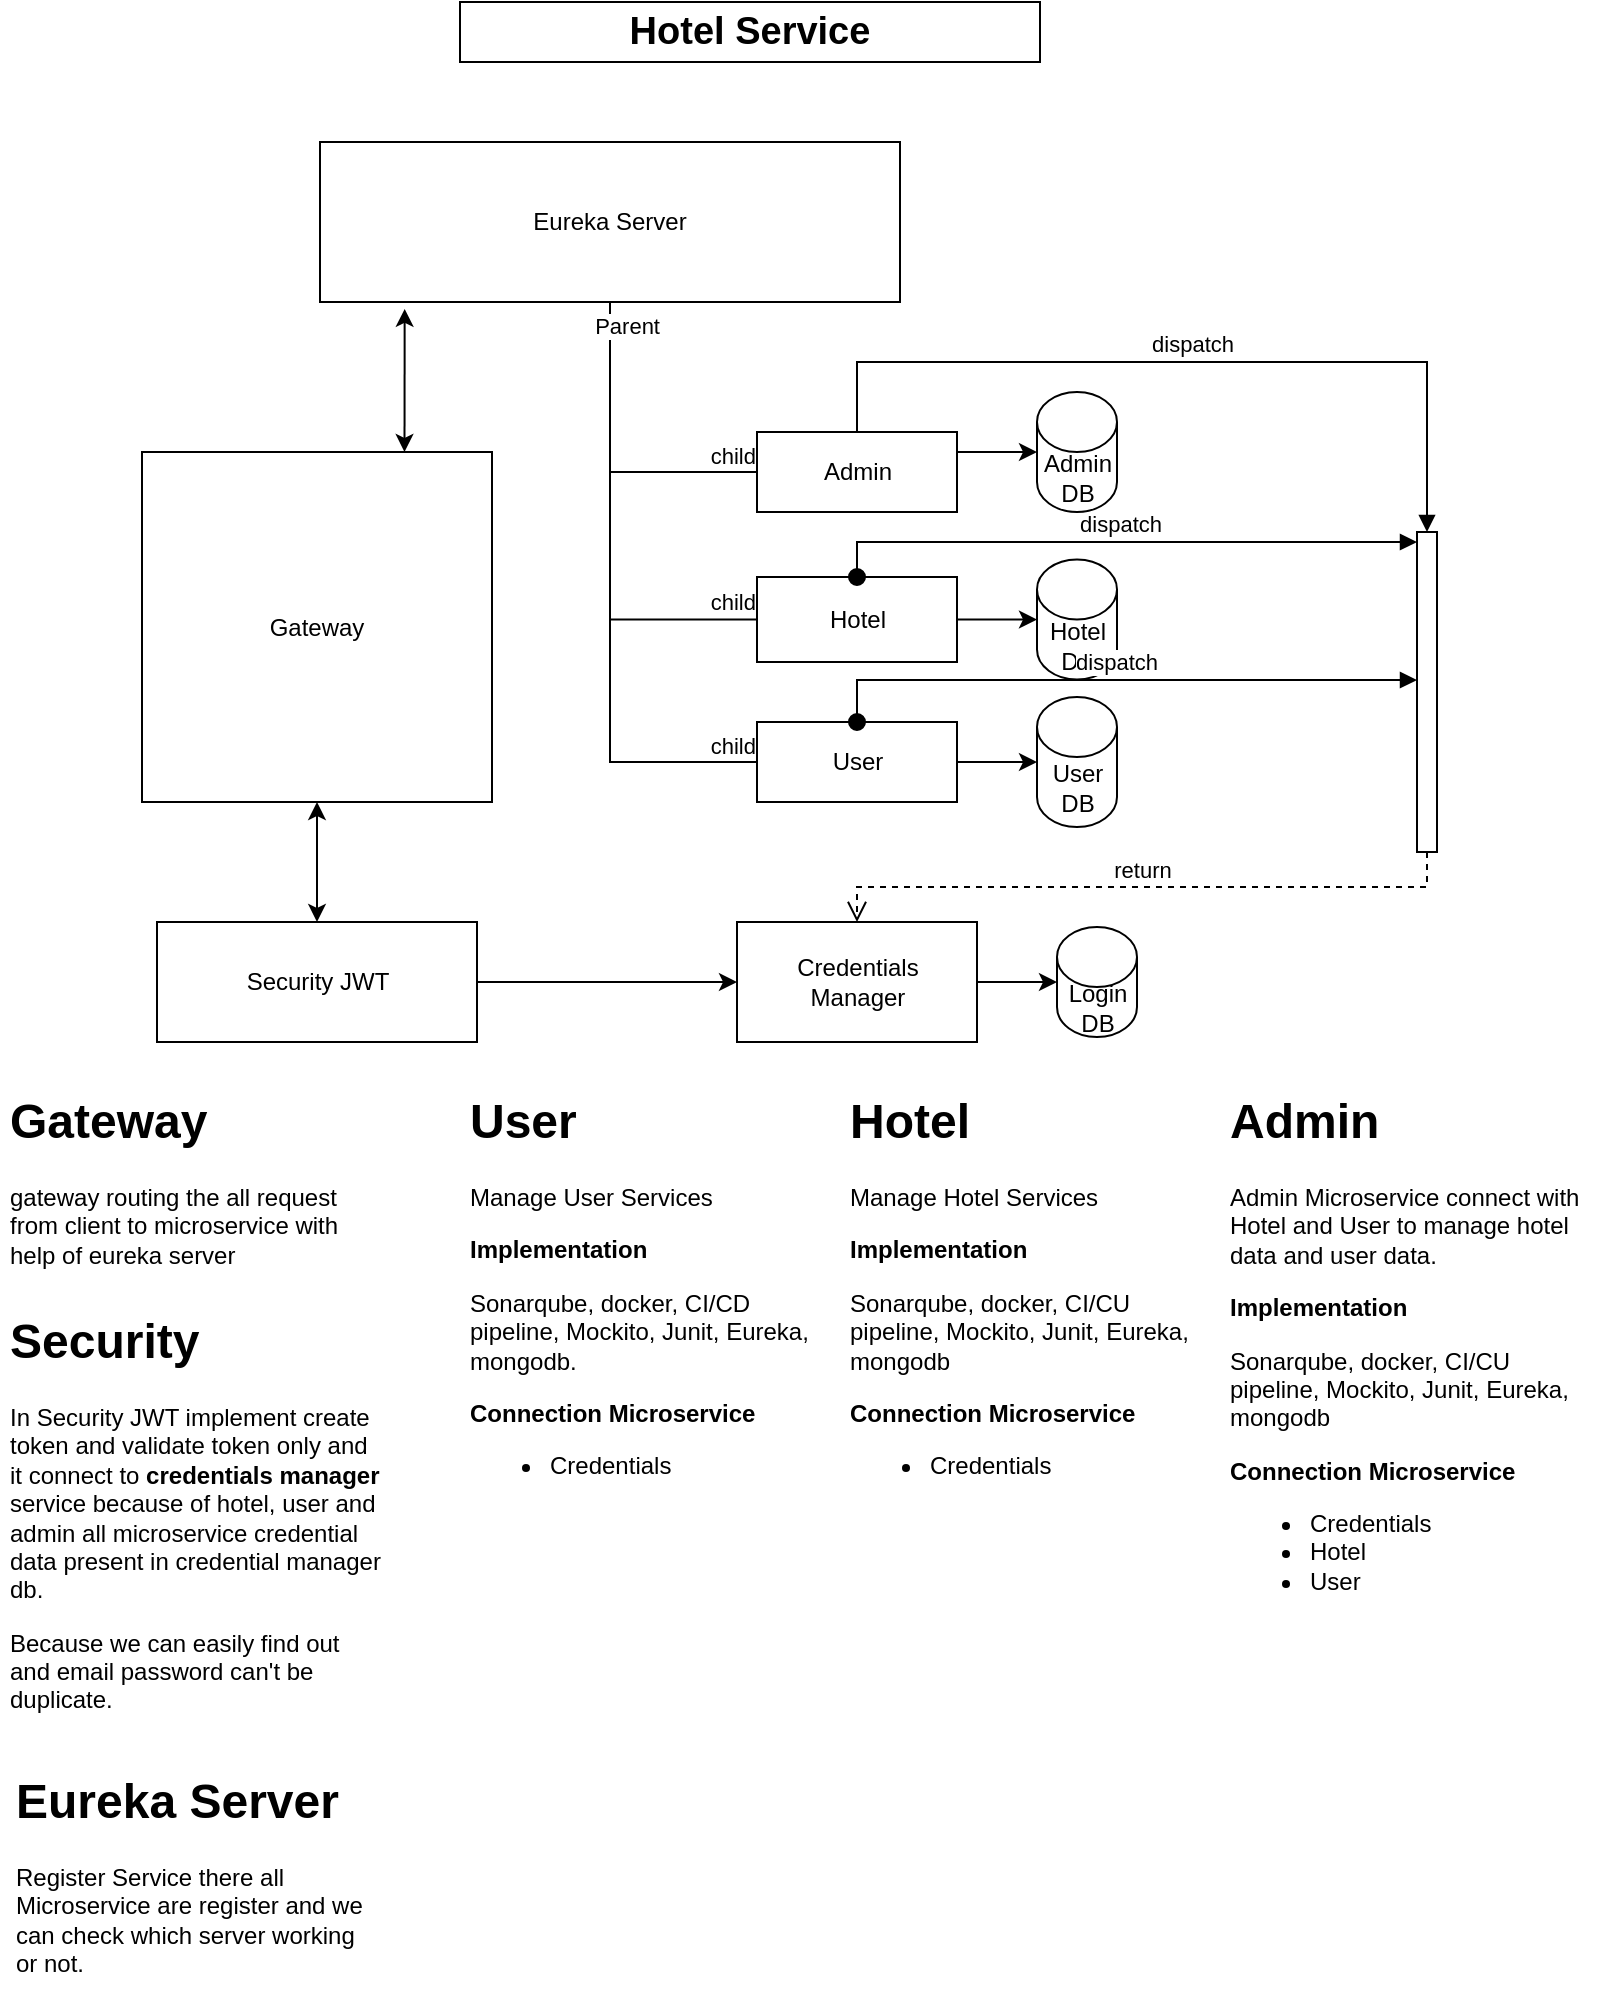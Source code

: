 <mxfile version="21.3.2" type="github">
  <diagram name="Page-1" id="zJ9mpb9FcX2JbpjDQztF">
    <mxGraphModel dx="1050" dy="541" grid="1" gridSize="10" guides="1" tooltips="1" connect="1" arrows="1" fold="1" page="1" pageScale="1" pageWidth="850" pageHeight="1100" math="0" shadow="0">
      <root>
        <mxCell id="0" />
        <mxCell id="1" parent="0" />
        <mxCell id="lN6oGEisXA3MA-B1Hms9-3" value="Gateway" style="whiteSpace=wrap;html=1;aspect=fixed;" vertex="1" parent="1">
          <mxGeometry x="101" y="255" width="175" height="175" as="geometry" />
        </mxCell>
        <mxCell id="lN6oGEisXA3MA-B1Hms9-4" value="Security JWT" style="whiteSpace=wrap;html=1;" vertex="1" parent="1">
          <mxGeometry x="108.5" y="490" width="160" height="60" as="geometry" />
        </mxCell>
        <mxCell id="lN6oGEisXA3MA-B1Hms9-7" value="" style="endArrow=classic;startArrow=classic;html=1;rounded=0;entryX=0.5;entryY=1;entryDx=0;entryDy=0;exitX=0.5;exitY=0;exitDx=0;exitDy=0;" edge="1" parent="1" source="lN6oGEisXA3MA-B1Hms9-4" target="lN6oGEisXA3MA-B1Hms9-3">
          <mxGeometry width="50" height="50" relative="1" as="geometry">
            <mxPoint x="148.5" y="485" as="sourcePoint" />
            <mxPoint x="198.5" y="435" as="targetPoint" />
          </mxGeometry>
        </mxCell>
        <mxCell id="lN6oGEisXA3MA-B1Hms9-12" value="Hotel" style="rounded=0;whiteSpace=wrap;html=1;" vertex="1" parent="1">
          <mxGeometry x="408.5" y="317.5" width="100" height="42.5" as="geometry" />
        </mxCell>
        <mxCell id="lN6oGEisXA3MA-B1Hms9-13" value="User" style="rounded=0;whiteSpace=wrap;html=1;" vertex="1" parent="1">
          <mxGeometry x="408.5" y="390" width="100" height="40" as="geometry" />
        </mxCell>
        <mxCell id="lN6oGEisXA3MA-B1Hms9-14" value="Credentials&lt;br&gt;Manager" style="rounded=0;whiteSpace=wrap;html=1;" vertex="1" parent="1">
          <mxGeometry x="398.5" y="490" width="120" height="60" as="geometry" />
        </mxCell>
        <mxCell id="lN6oGEisXA3MA-B1Hms9-15" value="Hotel&lt;br&gt;DB" style="shape=cylinder3;whiteSpace=wrap;html=1;boundedLbl=1;backgroundOutline=1;size=15;" vertex="1" parent="1">
          <mxGeometry x="548.5" y="308.75" width="40" height="60" as="geometry" />
        </mxCell>
        <mxCell id="lN6oGEisXA3MA-B1Hms9-16" value="User&lt;br&gt;DB" style="shape=cylinder3;whiteSpace=wrap;html=1;boundedLbl=1;backgroundOutline=1;size=15;" vertex="1" parent="1">
          <mxGeometry x="548.5" y="377.5" width="40" height="65" as="geometry" />
        </mxCell>
        <mxCell id="lN6oGEisXA3MA-B1Hms9-17" value="Login DB" style="shape=cylinder3;whiteSpace=wrap;html=1;boundedLbl=1;backgroundOutline=1;size=15;" vertex="1" parent="1">
          <mxGeometry x="558.5" y="492.5" width="40" height="55" as="geometry" />
        </mxCell>
        <mxCell id="lN6oGEisXA3MA-B1Hms9-18" value="Hotel Service" style="text;html=1;strokeColor=default;fillColor=none;align=center;verticalAlign=middle;whiteSpace=wrap;rounded=0;fontStyle=1;fontSize=19;" vertex="1" parent="1">
          <mxGeometry x="260" y="30" width="290" height="30" as="geometry" />
        </mxCell>
        <mxCell id="lN6oGEisXA3MA-B1Hms9-29" value="" style="endArrow=classic;html=1;rounded=0;exitX=1;exitY=0.5;exitDx=0;exitDy=0;entryX=0;entryY=0.5;entryDx=0;entryDy=0;" edge="1" parent="1" source="lN6oGEisXA3MA-B1Hms9-4" target="lN6oGEisXA3MA-B1Hms9-14">
          <mxGeometry width="50" height="50" relative="1" as="geometry">
            <mxPoint x="278.5" y="515" as="sourcePoint" />
            <mxPoint x="328.5" y="465" as="targetPoint" />
          </mxGeometry>
        </mxCell>
        <mxCell id="lN6oGEisXA3MA-B1Hms9-30" value="" style="endArrow=classic;html=1;rounded=0;entryX=0;entryY=0.5;entryDx=0;entryDy=0;entryPerimeter=0;exitX=1;exitY=0.5;exitDx=0;exitDy=0;" edge="1" parent="1" source="lN6oGEisXA3MA-B1Hms9-12" target="lN6oGEisXA3MA-B1Hms9-15">
          <mxGeometry width="50" height="50" relative="1" as="geometry">
            <mxPoint x="538.5" y="325" as="sourcePoint" />
            <mxPoint x="588.5" y="275" as="targetPoint" />
          </mxGeometry>
        </mxCell>
        <mxCell id="lN6oGEisXA3MA-B1Hms9-31" value="" style="endArrow=classic;html=1;rounded=0;entryX=0;entryY=0.5;entryDx=0;entryDy=0;entryPerimeter=0;exitX=1;exitY=0.5;exitDx=0;exitDy=0;" edge="1" parent="1" source="lN6oGEisXA3MA-B1Hms9-13" target="lN6oGEisXA3MA-B1Hms9-16">
          <mxGeometry width="50" height="50" relative="1" as="geometry">
            <mxPoint x="508.5" y="370" as="sourcePoint" />
            <mxPoint x="558.5" y="320" as="targetPoint" />
          </mxGeometry>
        </mxCell>
        <mxCell id="lN6oGEisXA3MA-B1Hms9-32" value="" style="endArrow=classic;html=1;rounded=0;entryX=0;entryY=0.5;entryDx=0;entryDy=0;entryPerimeter=0;exitX=1;exitY=0.5;exitDx=0;exitDy=0;" edge="1" parent="1" source="lN6oGEisXA3MA-B1Hms9-14" target="lN6oGEisXA3MA-B1Hms9-17">
          <mxGeometry width="50" height="50" relative="1" as="geometry">
            <mxPoint x="538.5" y="505" as="sourcePoint" />
            <mxPoint x="588.5" y="455" as="targetPoint" />
          </mxGeometry>
        </mxCell>
        <mxCell id="lN6oGEisXA3MA-B1Hms9-35" value="Admin" style="rounded=0;whiteSpace=wrap;html=1;" vertex="1" parent="1">
          <mxGeometry x="408.5" y="245" width="100" height="40" as="geometry" />
        </mxCell>
        <mxCell id="lN6oGEisXA3MA-B1Hms9-41" value="" style="endArrow=none;html=1;edgeStyle=orthogonalEdgeStyle;rounded=0;exitX=0.5;exitY=1;exitDx=0;exitDy=0;entryX=0;entryY=0.5;entryDx=0;entryDy=0;" edge="1" parent="1" source="lN6oGEisXA3MA-B1Hms9-57" target="lN6oGEisXA3MA-B1Hms9-35">
          <mxGeometry relative="1" as="geometry">
            <mxPoint x="276" y="235" as="sourcePoint" />
            <mxPoint x="436" y="235" as="targetPoint" />
          </mxGeometry>
        </mxCell>
        <mxCell id="lN6oGEisXA3MA-B1Hms9-42" value="parent" style="edgeLabel;resizable=0;html=1;align=left;verticalAlign=bottom;" connectable="0" vertex="1" parent="lN6oGEisXA3MA-B1Hms9-41">
          <mxGeometry x="-1" relative="1" as="geometry" />
        </mxCell>
        <mxCell id="lN6oGEisXA3MA-B1Hms9-43" value="child" style="edgeLabel;resizable=0;html=1;align=right;verticalAlign=bottom;" connectable="0" vertex="1" parent="lN6oGEisXA3MA-B1Hms9-41">
          <mxGeometry x="1" relative="1" as="geometry" />
        </mxCell>
        <mxCell id="lN6oGEisXA3MA-B1Hms9-44" value="" style="endArrow=none;html=1;edgeStyle=orthogonalEdgeStyle;rounded=0;exitX=0.5;exitY=1;exitDx=0;exitDy=0;entryX=0;entryY=0.5;entryDx=0;entryDy=0;" edge="1" parent="1" source="lN6oGEisXA3MA-B1Hms9-57" target="lN6oGEisXA3MA-B1Hms9-12">
          <mxGeometry relative="1" as="geometry">
            <mxPoint x="338.5" y="315" as="sourcePoint" />
            <mxPoint x="498.5" y="315" as="targetPoint" />
          </mxGeometry>
        </mxCell>
        <mxCell id="lN6oGEisXA3MA-B1Hms9-46" value="child" style="edgeLabel;resizable=0;html=1;align=right;verticalAlign=bottom;" connectable="0" vertex="1" parent="lN6oGEisXA3MA-B1Hms9-44">
          <mxGeometry x="1" relative="1" as="geometry" />
        </mxCell>
        <mxCell id="lN6oGEisXA3MA-B1Hms9-47" value="" style="endArrow=none;html=1;edgeStyle=orthogonalEdgeStyle;rounded=0;exitX=0.5;exitY=1;exitDx=0;exitDy=0;entryX=0;entryY=0.5;entryDx=0;entryDy=0;" edge="1" parent="1" source="lN6oGEisXA3MA-B1Hms9-57" target="lN6oGEisXA3MA-B1Hms9-13">
          <mxGeometry relative="1" as="geometry">
            <mxPoint x="278.5" y="345" as="sourcePoint" />
            <mxPoint x="498.5" y="315" as="targetPoint" />
          </mxGeometry>
        </mxCell>
        <mxCell id="lN6oGEisXA3MA-B1Hms9-49" value="child" style="edgeLabel;resizable=0;html=1;align=right;verticalAlign=bottom;" connectable="0" vertex="1" parent="lN6oGEisXA3MA-B1Hms9-47">
          <mxGeometry x="1" relative="1" as="geometry" />
        </mxCell>
        <mxCell id="lN6oGEisXA3MA-B1Hms9-51" value="" style="html=1;points=[];perimeter=orthogonalPerimeter;outlineConnect=0;targetShapes=umlLifeline;portConstraint=eastwest;newEdgeStyle={&quot;edgeStyle&quot;:&quot;elbowEdgeStyle&quot;,&quot;elbow&quot;:&quot;vertical&quot;,&quot;curved&quot;:0,&quot;rounded&quot;:0};" vertex="1" parent="1">
          <mxGeometry x="738.5" y="295" width="10" height="160" as="geometry" />
        </mxCell>
        <mxCell id="lN6oGEisXA3MA-B1Hms9-52" value="dispatch" style="html=1;verticalAlign=bottom;endArrow=block;edgeStyle=elbowEdgeStyle;elbow=vertical;curved=0;rounded=0;exitX=0.5;exitY=0;exitDx=0;exitDy=0;" edge="1" target="lN6oGEisXA3MA-B1Hms9-51" parent="1" source="lN6oGEisXA3MA-B1Hms9-35">
          <mxGeometry relative="1" as="geometry">
            <mxPoint x="588.5" y="195" as="sourcePoint" />
            <Array as="points">
              <mxPoint x="530" y="210" />
              <mxPoint x="618.5" y="255" />
            </Array>
          </mxGeometry>
        </mxCell>
        <mxCell id="lN6oGEisXA3MA-B1Hms9-53" value="return" style="html=1;verticalAlign=bottom;endArrow=open;dashed=1;endSize=8;edgeStyle=elbowEdgeStyle;elbow=vertical;curved=0;rounded=0;entryX=0.5;entryY=0;entryDx=0;entryDy=0;" edge="1" source="lN6oGEisXA3MA-B1Hms9-51" parent="1" target="lN6oGEisXA3MA-B1Hms9-14">
          <mxGeometry relative="1" as="geometry">
            <mxPoint x="678.5" y="505" as="targetPoint" />
            <Array as="points" />
          </mxGeometry>
        </mxCell>
        <mxCell id="lN6oGEisXA3MA-B1Hms9-54" value="dispatch" style="html=1;verticalAlign=bottom;startArrow=oval;startFill=1;endArrow=block;startSize=8;edgeStyle=elbowEdgeStyle;elbow=vertical;curved=0;rounded=0;exitX=0.5;exitY=0;exitDx=0;exitDy=0;" edge="1" parent="1" source="lN6oGEisXA3MA-B1Hms9-12" target="lN6oGEisXA3MA-B1Hms9-51">
          <mxGeometry width="60" relative="1" as="geometry">
            <mxPoint x="388.5" y="315" as="sourcePoint" />
            <mxPoint x="448.5" y="315" as="targetPoint" />
            <Array as="points">
              <mxPoint x="670" y="300" />
              <mxPoint x="628.5" y="295" />
            </Array>
          </mxGeometry>
        </mxCell>
        <mxCell id="lN6oGEisXA3MA-B1Hms9-56" value="dispatch" style="html=1;verticalAlign=bottom;startArrow=oval;startFill=1;endArrow=block;startSize=8;edgeStyle=elbowEdgeStyle;elbow=vertical;curved=0;rounded=0;exitX=0.5;exitY=0;exitDx=0;exitDy=0;" edge="1" parent="1" source="lN6oGEisXA3MA-B1Hms9-13" target="lN6oGEisXA3MA-B1Hms9-51">
          <mxGeometry width="60" relative="1" as="geometry">
            <mxPoint x="608.5" y="368.75" as="sourcePoint" />
            <mxPoint x="708.5" y="355" as="targetPoint" />
            <Array as="points">
              <mxPoint x="518.5" y="369" />
            </Array>
          </mxGeometry>
        </mxCell>
        <mxCell id="lN6oGEisXA3MA-B1Hms9-57" value="Eureka Server" style="html=1;whiteSpace=wrap;" vertex="1" parent="1">
          <mxGeometry x="190" y="100" width="290" height="80" as="geometry" />
        </mxCell>
        <mxCell id="lN6oGEisXA3MA-B1Hms9-58" value="Parent" style="edgeLabel;resizable=0;html=1;align=right;verticalAlign=bottom;" connectable="0" vertex="1" parent="1">
          <mxGeometry x="360" y="200" as="geometry" />
        </mxCell>
        <mxCell id="lN6oGEisXA3MA-B1Hms9-59" value="" style="endArrow=classic;startArrow=classic;html=1;rounded=0;entryX=0.146;entryY=1.043;entryDx=0;entryDy=0;entryPerimeter=0;exitX=0.75;exitY=0;exitDx=0;exitDy=0;" edge="1" parent="1" source="lN6oGEisXA3MA-B1Hms9-3" target="lN6oGEisXA3MA-B1Hms9-57">
          <mxGeometry width="50" height="50" relative="1" as="geometry">
            <mxPoint x="230" y="250" as="sourcePoint" />
            <mxPoint x="280" y="200" as="targetPoint" />
          </mxGeometry>
        </mxCell>
        <mxCell id="lN6oGEisXA3MA-B1Hms9-60" value="Admin DB" style="shape=cylinder3;whiteSpace=wrap;html=1;boundedLbl=1;backgroundOutline=1;size=15;" vertex="1" parent="1">
          <mxGeometry x="548.5" y="225" width="40" height="60" as="geometry" />
        </mxCell>
        <mxCell id="lN6oGEisXA3MA-B1Hms9-62" value="" style="endArrow=classic;html=1;rounded=0;entryX=0;entryY=0.5;entryDx=0;entryDy=0;entryPerimeter=0;exitX=1;exitY=0.25;exitDx=0;exitDy=0;" edge="1" parent="1" source="lN6oGEisXA3MA-B1Hms9-35" target="lN6oGEisXA3MA-B1Hms9-60">
          <mxGeometry width="50" height="50" relative="1" as="geometry">
            <mxPoint x="400" y="310" as="sourcePoint" />
            <mxPoint x="450" y="260" as="targetPoint" />
          </mxGeometry>
        </mxCell>
        <mxCell id="lN6oGEisXA3MA-B1Hms9-63" value="&lt;h1&gt;Gateway&lt;/h1&gt;&lt;p&gt;gateway routing the all request from client to microservice with help of eureka server&lt;/p&gt;" style="text;html=1;strokeColor=none;fillColor=none;spacing=5;spacingTop=-20;whiteSpace=wrap;overflow=hidden;rounded=0;" vertex="1" parent="1">
          <mxGeometry x="30" y="570" width="196" height="100" as="geometry" />
        </mxCell>
        <mxCell id="lN6oGEisXA3MA-B1Hms9-64" value="&lt;h1&gt;Security&amp;nbsp;&lt;/h1&gt;&lt;p&gt;In Security JWT implement create token and validate token only and it connect to &lt;b&gt;credentials manager&lt;/b&gt; service because of hotel, user and admin all microservice credential data present in credential manager db.&amp;nbsp;&lt;/p&gt;&lt;p&gt;Because we can easily find out and email password can&#39;t be duplicate.&amp;nbsp;&lt;/p&gt;" style="text;html=1;strokeColor=none;fillColor=none;spacing=5;spacingTop=-20;whiteSpace=wrap;overflow=hidden;rounded=0;" vertex="1" parent="1">
          <mxGeometry x="30" y="680" width="196" height="210" as="geometry" />
        </mxCell>
        <mxCell id="lN6oGEisXA3MA-B1Hms9-65" value="&lt;h1&gt;Eureka Server&lt;/h1&gt;&lt;p&gt;Register Service there all Microservice are register and we can check which server working or not.&lt;/p&gt;" style="text;html=1;strokeColor=none;fillColor=none;spacing=5;spacingTop=-20;whiteSpace=wrap;overflow=hidden;rounded=0;" vertex="1" parent="1">
          <mxGeometry x="33" y="910" width="190" height="120" as="geometry" />
        </mxCell>
        <mxCell id="lN6oGEisXA3MA-B1Hms9-66" value="&lt;h1&gt;Admin&lt;/h1&gt;&lt;p&gt;Admin Microservice connect with Hotel and User to manage hotel data and user data.&lt;/p&gt;&lt;p&gt;&lt;b&gt;Implementation&lt;/b&gt;&lt;/p&gt;&lt;p&gt;Sonarqube, docker, CI/CU pipeline, Mockito, Junit, Eureka, mongodb&lt;br&gt;&lt;/p&gt;&lt;p&gt;&lt;b&gt;Connection Microservice&lt;/b&gt;&lt;/p&gt;&lt;p&gt;&lt;/p&gt;&lt;ul&gt;&lt;li&gt;Credentials&lt;/li&gt;&lt;li&gt;Hotel&lt;/li&gt;&lt;li&gt;User&lt;/li&gt;&lt;/ul&gt;&lt;p&gt;&lt;/p&gt;" style="text;html=1;strokeColor=none;fillColor=none;spacing=5;spacingTop=-20;whiteSpace=wrap;overflow=hidden;rounded=0;" vertex="1" parent="1">
          <mxGeometry x="640" y="570" width="190" height="300" as="geometry" />
        </mxCell>
        <mxCell id="lN6oGEisXA3MA-B1Hms9-67" value="&lt;h1&gt;Hotel&lt;/h1&gt;&lt;p&gt;Manage Hotel Services&lt;/p&gt;&lt;p&gt;&lt;b&gt;Implementation&lt;/b&gt;&lt;/p&gt;&lt;p&gt;Sonarqube, docker, CI/CU pipeline, Mockito, Junit, Eureka, mongodb&lt;/p&gt;&lt;p&gt;&lt;b&gt;Connection Microservice&lt;/b&gt;&lt;/p&gt;&lt;p&gt;&lt;/p&gt;&lt;ul&gt;&lt;li&gt;Credentials&lt;/li&gt;&lt;/ul&gt;&lt;p&gt;&lt;/p&gt;" style="text;html=1;strokeColor=none;fillColor=none;spacing=5;spacingTop=-20;whiteSpace=wrap;overflow=hidden;rounded=0;" vertex="1" parent="1">
          <mxGeometry x="450" y="570" width="190" height="310" as="geometry" />
        </mxCell>
        <mxCell id="lN6oGEisXA3MA-B1Hms9-68" value="&lt;h1&gt;User&lt;/h1&gt;&lt;p&gt;Manage User Services&lt;/p&gt;&lt;p&gt;&lt;b&gt;Implementation&lt;/b&gt;&lt;/p&gt;&lt;p&gt;Sonarqube, docker, CI/CD pipeline, Mockito, Junit, Eureka, mongodb.&lt;br&gt;&lt;/p&gt;&lt;p&gt;&lt;b&gt;Connection Microservice&lt;/b&gt;&lt;/p&gt;&lt;p&gt;&lt;/p&gt;&lt;ul&gt;&lt;li&gt;Credentials&lt;/li&gt;&lt;/ul&gt;&lt;p&gt;&lt;/p&gt;" style="text;html=1;strokeColor=none;fillColor=none;spacing=5;spacingTop=-20;whiteSpace=wrap;overflow=hidden;rounded=0;" vertex="1" parent="1">
          <mxGeometry x="260" y="570" width="183" height="310" as="geometry" />
        </mxCell>
      </root>
    </mxGraphModel>
  </diagram>
</mxfile>
